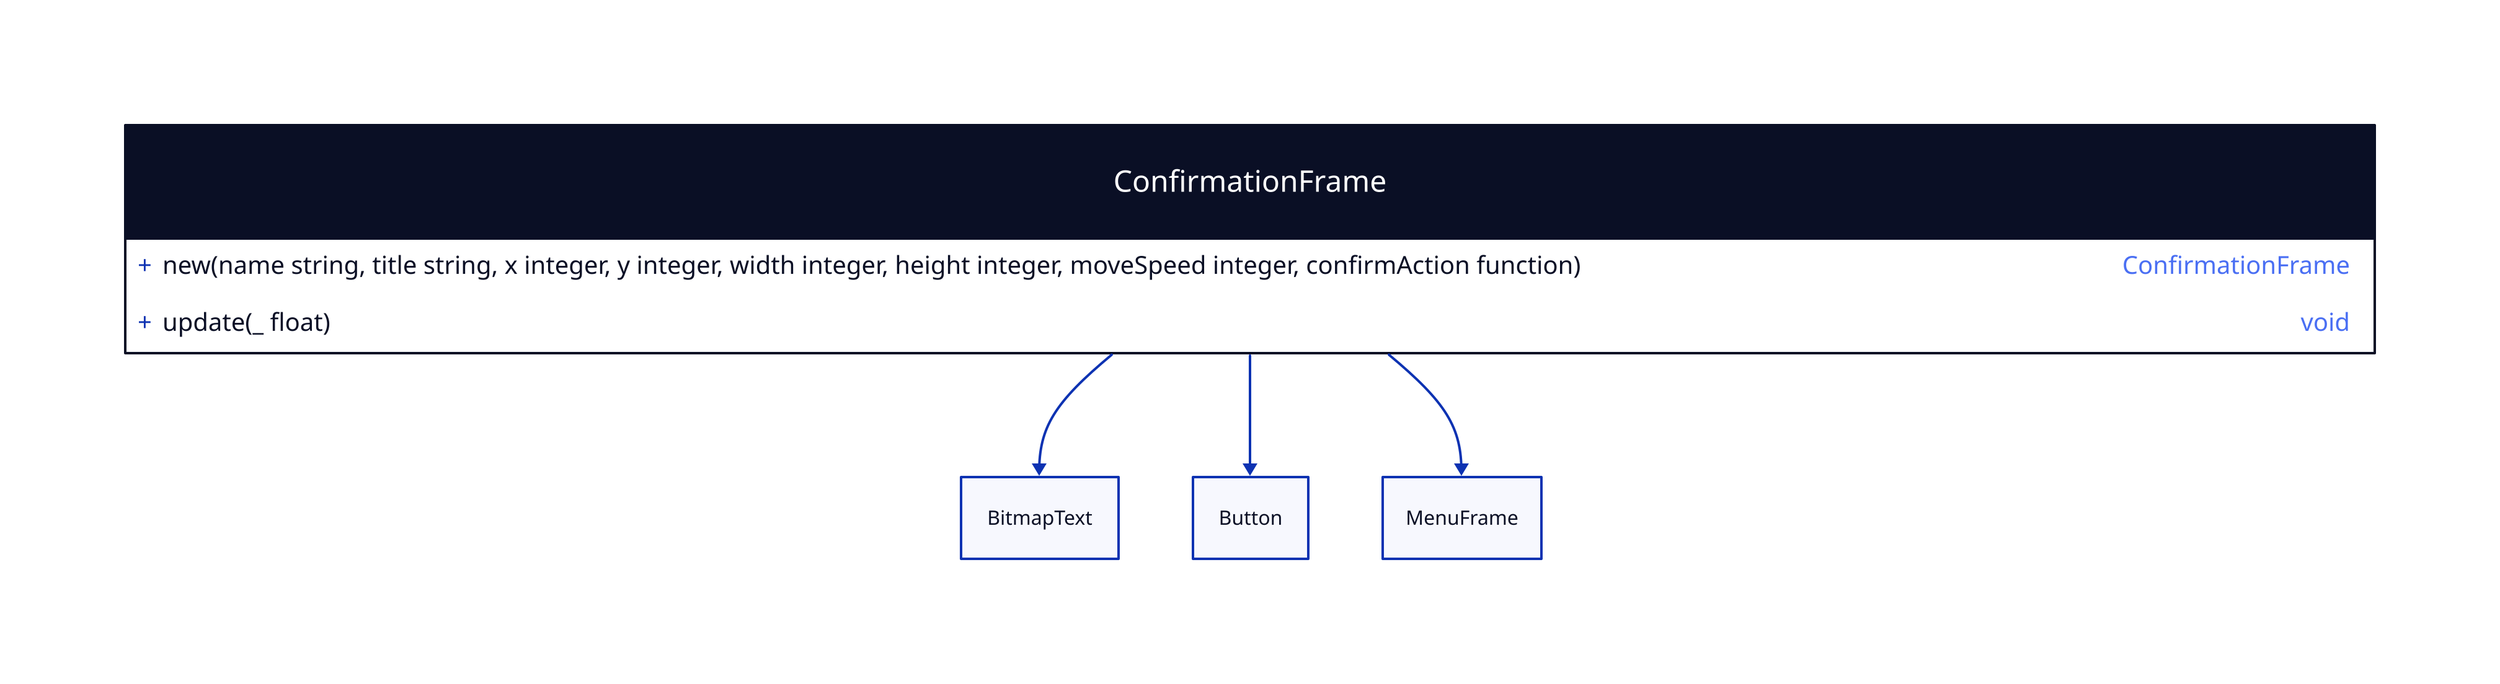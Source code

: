 ConfirmationFrame: {
  shape: class

  +new(name string, title string, x integer, y integer, width integer, height integer, moveSpeed integer, confirmAction function): ConfirmationFrame

  +update(_ float): void
}
ConfirmationFrame -> BitmapText
ConfirmationFrame -> Button
ConfirmationFrame -> MenuFrame
